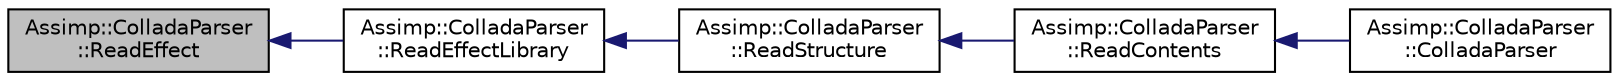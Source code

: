 digraph "Assimp::ColladaParser::ReadEffect"
{
  edge [fontname="Helvetica",fontsize="10",labelfontname="Helvetica",labelfontsize="10"];
  node [fontname="Helvetica",fontsize="10",shape=record];
  rankdir="LR";
  Node1 [label="Assimp::ColladaParser\l::ReadEffect",height=0.2,width=0.4,color="black", fillcolor="grey75", style="filled", fontcolor="black"];
  Node1 -> Node2 [dir="back",color="midnightblue",fontsize="10",style="solid",fontname="Helvetica"];
  Node2 [label="Assimp::ColladaParser\l::ReadEffectLibrary",height=0.2,width=0.4,color="black", fillcolor="white", style="filled",URL="$class_assimp_1_1_collada_parser.html#a39a241eb37d2b45fe1b04cfb755b4afc"];
  Node2 -> Node3 [dir="back",color="midnightblue",fontsize="10",style="solid",fontname="Helvetica"];
  Node3 [label="Assimp::ColladaParser\l::ReadStructure",height=0.2,width=0.4,color="black", fillcolor="white", style="filled",URL="$class_assimp_1_1_collada_parser.html#a33b811a5865cf91cdbb264c49e2c05ae"];
  Node3 -> Node4 [dir="back",color="midnightblue",fontsize="10",style="solid",fontname="Helvetica"];
  Node4 [label="Assimp::ColladaParser\l::ReadContents",height=0.2,width=0.4,color="black", fillcolor="white", style="filled",URL="$class_assimp_1_1_collada_parser.html#a1744f170a70bdbfbe6a3877a570f7546"];
  Node4 -> Node5 [dir="back",color="midnightblue",fontsize="10",style="solid",fontname="Helvetica"];
  Node5 [label="Assimp::ColladaParser\l::ColladaParser",height=0.2,width=0.4,color="black", fillcolor="white", style="filled",URL="$class_assimp_1_1_collada_parser.html#a1567efb45f7129a79e9c93a782338b37"];
}
